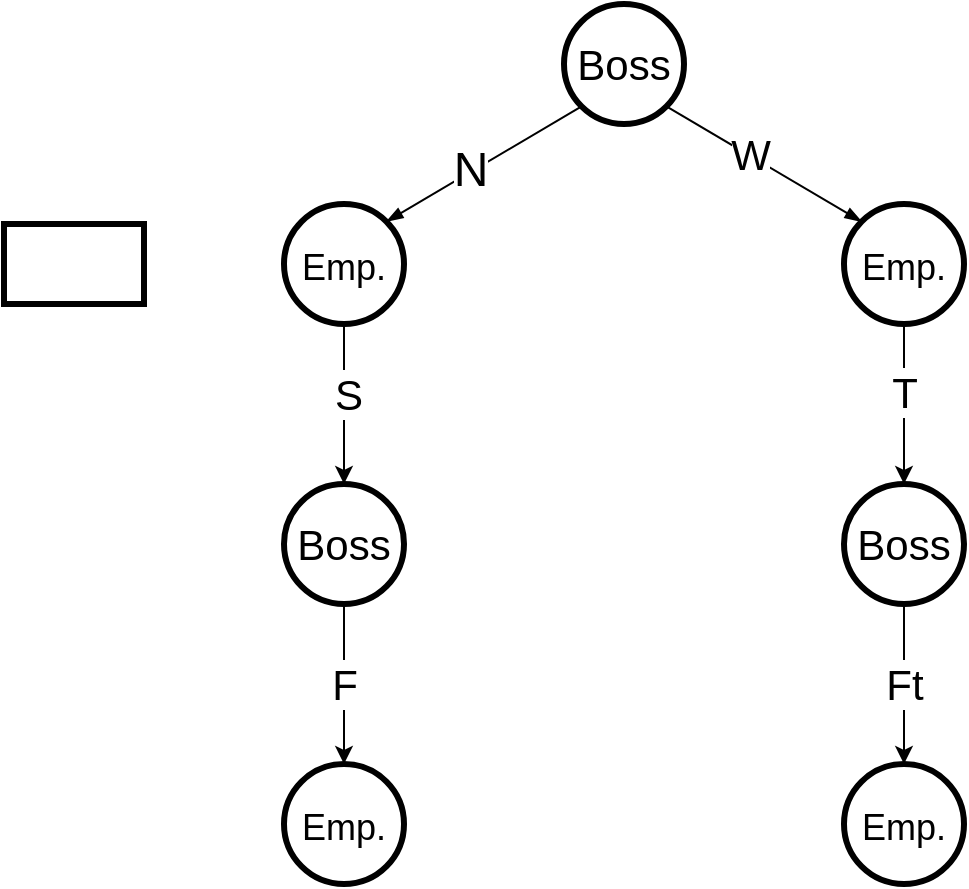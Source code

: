 <mxfile version="22.1.4" type="github">
  <diagram name="Pagina-1" id="cPsydGuDMJtXrXXvzofN">
    <mxGraphModel dx="977" dy="620" grid="1" gridSize="10" guides="1" tooltips="1" connect="1" arrows="1" fold="1" page="1" pageScale="1" pageWidth="827" pageHeight="1169" math="0" shadow="0">
      <root>
        <mxCell id="0" />
        <mxCell id="1" parent="0" />
        <mxCell id="APIB48E08MYiWX8zQM7Z-1" value="Boss" style="ellipse;whiteSpace=wrap;html=1;aspect=fixed;strokeWidth=3;fontSize=21;" vertex="1" parent="1">
          <mxGeometry x="390" y="90" width="60" height="60" as="geometry" />
        </mxCell>
        <mxCell id="APIB48E08MYiWX8zQM7Z-30" style="edgeStyle=orthogonalEdgeStyle;rounded=0;orthogonalLoop=1;jettySize=auto;html=1;entryX=0.5;entryY=0;entryDx=0;entryDy=0;" edge="1" parent="1" source="APIB48E08MYiWX8zQM7Z-3" target="APIB48E08MYiWX8zQM7Z-24">
          <mxGeometry relative="1" as="geometry" />
        </mxCell>
        <mxCell id="APIB48E08MYiWX8zQM7Z-32" value="&lt;span style=&quot;font-size: 21px;&quot;&gt;S&lt;/span&gt;" style="edgeLabel;html=1;align=center;verticalAlign=middle;resizable=0;points=[];" vertex="1" connectable="0" parent="APIB48E08MYiWX8zQM7Z-30">
          <mxGeometry x="-0.124" y="2" relative="1" as="geometry">
            <mxPoint as="offset" />
          </mxGeometry>
        </mxCell>
        <mxCell id="APIB48E08MYiWX8zQM7Z-3" value="&lt;font style=&quot;font-size: 18px;&quot;&gt;Emp.&lt;/font&gt;" style="ellipse;whiteSpace=wrap;html=1;aspect=fixed;strokeWidth=3;fontSize=21;" vertex="1" parent="1">
          <mxGeometry x="250" y="190" width="60" height="60" as="geometry" />
        </mxCell>
        <mxCell id="APIB48E08MYiWX8zQM7Z-31" style="edgeStyle=orthogonalEdgeStyle;rounded=0;orthogonalLoop=1;jettySize=auto;html=1;entryX=0.5;entryY=0;entryDx=0;entryDy=0;" edge="1" parent="1" source="APIB48E08MYiWX8zQM7Z-5" target="APIB48E08MYiWX8zQM7Z-25">
          <mxGeometry relative="1" as="geometry" />
        </mxCell>
        <mxCell id="APIB48E08MYiWX8zQM7Z-33" value="&lt;font style=&quot;font-size: 21px;&quot;&gt;T&lt;/font&gt;" style="edgeLabel;html=1;align=center;verticalAlign=middle;resizable=0;points=[];" vertex="1" connectable="0" parent="APIB48E08MYiWX8zQM7Z-31">
          <mxGeometry x="-0.167" relative="1" as="geometry">
            <mxPoint as="offset" />
          </mxGeometry>
        </mxCell>
        <mxCell id="APIB48E08MYiWX8zQM7Z-5" value="&lt;font style=&quot;font-size: 18px;&quot;&gt;Emp.&lt;/font&gt;" style="ellipse;whiteSpace=wrap;html=1;aspect=fixed;strokeWidth=3;fontSize=21;" vertex="1" parent="1">
          <mxGeometry x="530" y="190" width="60" height="60" as="geometry" />
        </mxCell>
        <mxCell id="APIB48E08MYiWX8zQM7Z-6" value="" style="group" vertex="1" connectable="0" parent="1">
          <mxGeometry x="280" y="140" width="90" height="30" as="geometry" />
        </mxCell>
        <mxCell id="APIB48E08MYiWX8zQM7Z-2" value="" style="endArrow=none;html=1;rounded=0;entryX=0;entryY=1;entryDx=0;entryDy=0;exitX=1;exitY=0;exitDx=0;exitDy=0;verticalAlign=middle;startArrow=blockThin;startFill=1;" edge="1" parent="APIB48E08MYiWX8zQM7Z-6" source="APIB48E08MYiWX8zQM7Z-3" target="APIB48E08MYiWX8zQM7Z-1">
          <mxGeometry width="50" height="50" relative="1" as="geometry">
            <mxPoint x="-20" y="60" as="sourcePoint" />
            <mxPoint x="160" y="170" as="targetPoint" />
          </mxGeometry>
        </mxCell>
        <mxCell id="APIB48E08MYiWX8zQM7Z-21" value="&lt;font style=&quot;font-size: 24px;&quot;&gt;N&lt;/font&gt;" style="edgeLabel;html=1;align=center;verticalAlign=middle;resizable=0;points=[];" vertex="1" connectable="0" parent="APIB48E08MYiWX8zQM7Z-2">
          <mxGeometry x="-0.131" y="1" relative="1" as="geometry">
            <mxPoint as="offset" />
          </mxGeometry>
        </mxCell>
        <mxCell id="APIB48E08MYiWX8zQM7Z-15" value="" style="endArrow=none;html=1;rounded=0;entryX=1;entryY=1;entryDx=0;entryDy=0;exitX=0;exitY=0;exitDx=0;exitDy=0;startArrow=blockThin;startFill=1;" edge="1" parent="1" source="APIB48E08MYiWX8zQM7Z-5" target="APIB48E08MYiWX8zQM7Z-1">
          <mxGeometry width="50" height="50" relative="1" as="geometry">
            <mxPoint x="311" y="209" as="sourcePoint" />
            <mxPoint x="409" y="151" as="targetPoint" />
          </mxGeometry>
        </mxCell>
        <mxCell id="APIB48E08MYiWX8zQM7Z-22" value="&lt;font style=&quot;font-size: 21px;&quot;&gt;W&lt;/font&gt;" style="edgeLabel;html=1;align=center;verticalAlign=middle;resizable=0;points=[];" vertex="1" connectable="0" parent="APIB48E08MYiWX8zQM7Z-15">
          <mxGeometry x="0.158" y="-1" relative="1" as="geometry">
            <mxPoint as="offset" />
          </mxGeometry>
        </mxCell>
        <mxCell id="APIB48E08MYiWX8zQM7Z-34" value="&lt;font style=&quot;font-size: 21px;&quot;&gt;F&lt;/font&gt;" style="edgeStyle=orthogonalEdgeStyle;rounded=0;orthogonalLoop=1;jettySize=auto;html=1;entryX=0.5;entryY=0;entryDx=0;entryDy=0;" edge="1" parent="1" source="APIB48E08MYiWX8zQM7Z-24" target="APIB48E08MYiWX8zQM7Z-27">
          <mxGeometry relative="1" as="geometry" />
        </mxCell>
        <mxCell id="APIB48E08MYiWX8zQM7Z-24" value="Boss" style="ellipse;whiteSpace=wrap;html=1;aspect=fixed;strokeWidth=3;fontSize=21;" vertex="1" parent="1">
          <mxGeometry x="250" y="330" width="60" height="60" as="geometry" />
        </mxCell>
        <mxCell id="APIB48E08MYiWX8zQM7Z-35" value="&lt;font style=&quot;font-size: 21px;&quot;&gt;Ft&lt;/font&gt;" style="edgeStyle=orthogonalEdgeStyle;rounded=0;orthogonalLoop=1;jettySize=auto;html=1;entryX=0.5;entryY=0;entryDx=0;entryDy=0;" edge="1" parent="1" source="APIB48E08MYiWX8zQM7Z-25" target="APIB48E08MYiWX8zQM7Z-28">
          <mxGeometry relative="1" as="geometry" />
        </mxCell>
        <mxCell id="APIB48E08MYiWX8zQM7Z-25" value="Boss" style="ellipse;whiteSpace=wrap;html=1;aspect=fixed;strokeWidth=3;fontSize=21;" vertex="1" parent="1">
          <mxGeometry x="530" y="330" width="60" height="60" as="geometry" />
        </mxCell>
        <mxCell id="APIB48E08MYiWX8zQM7Z-27" value="&lt;font style=&quot;font-size: 18px;&quot;&gt;Emp.&lt;/font&gt;" style="ellipse;whiteSpace=wrap;html=1;aspect=fixed;strokeWidth=3;fontSize=21;" vertex="1" parent="1">
          <mxGeometry x="250" y="470" width="60" height="60" as="geometry" />
        </mxCell>
        <mxCell id="APIB48E08MYiWX8zQM7Z-28" value="&lt;font style=&quot;font-size: 18px;&quot;&gt;Emp.&lt;/font&gt;" style="ellipse;whiteSpace=wrap;html=1;aspect=fixed;strokeWidth=3;fontSize=21;" vertex="1" parent="1">
          <mxGeometry x="530" y="470" width="60" height="60" as="geometry" />
        </mxCell>
        <mxCell id="APIB48E08MYiWX8zQM7Z-36" value="" style="rounded=0;whiteSpace=wrap;html=1;strokeWidth=3;" vertex="1" parent="1">
          <mxGeometry x="110" y="200" width="70" height="40" as="geometry" />
        </mxCell>
      </root>
    </mxGraphModel>
  </diagram>
</mxfile>
